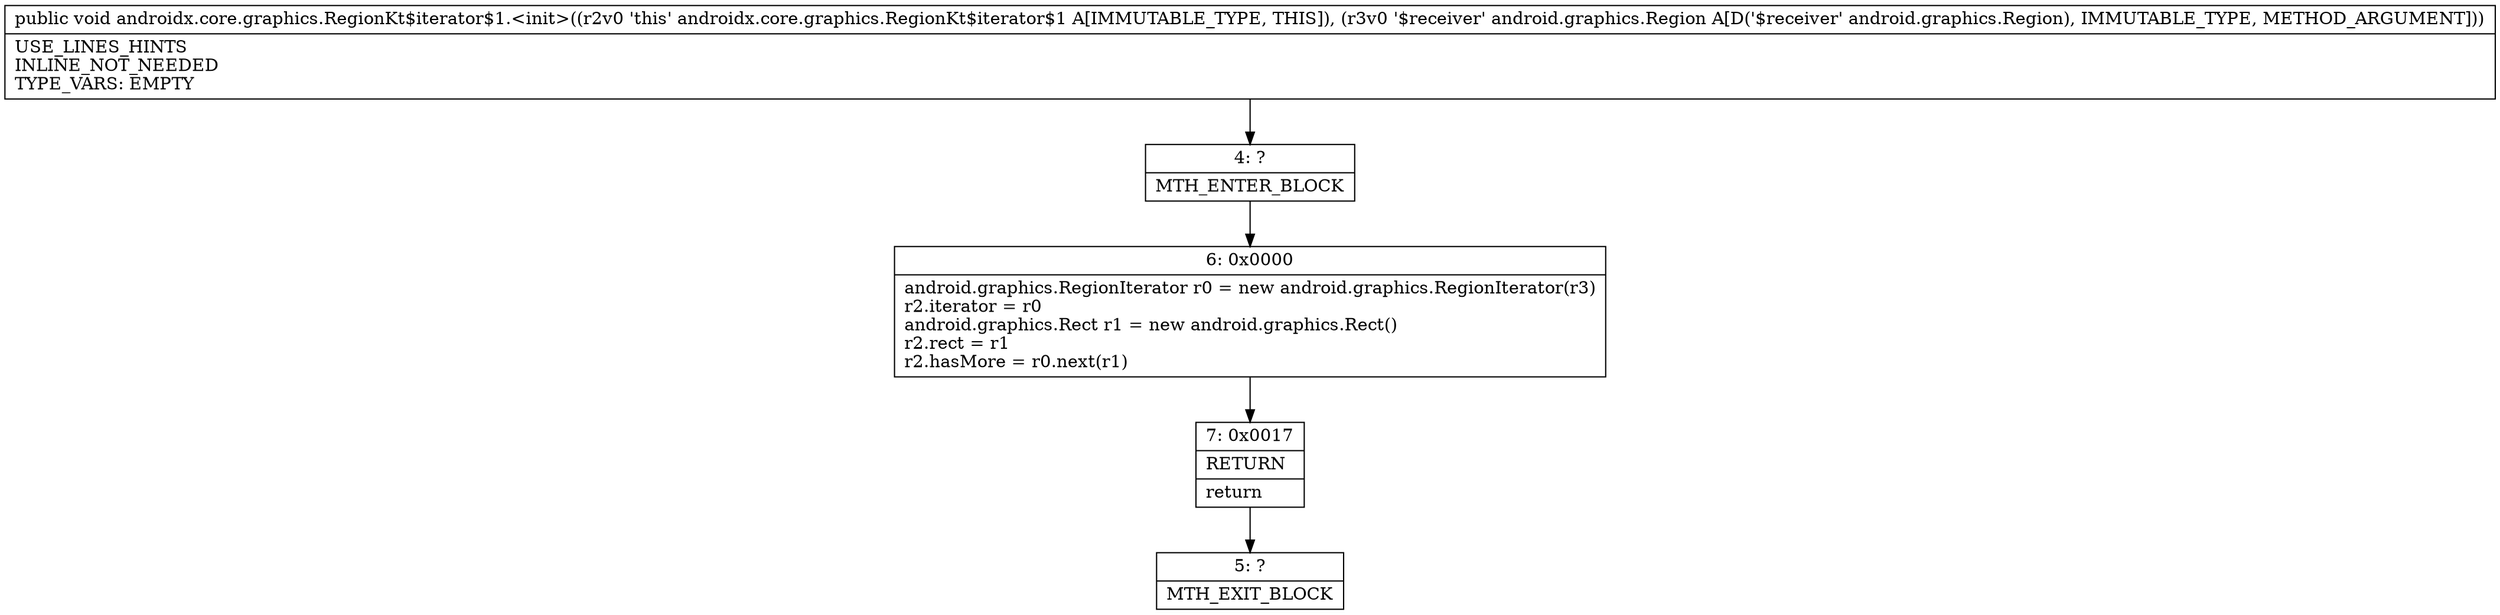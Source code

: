 digraph "CFG forandroidx.core.graphics.RegionKt$iterator$1.\<init\>(Landroid\/graphics\/Region;)V" {
Node_4 [shape=record,label="{4\:\ ?|MTH_ENTER_BLOCK\l}"];
Node_6 [shape=record,label="{6\:\ 0x0000|android.graphics.RegionIterator r0 = new android.graphics.RegionIterator(r3)\lr2.iterator = r0\landroid.graphics.Rect r1 = new android.graphics.Rect()\lr2.rect = r1\lr2.hasMore = r0.next(r1)\l}"];
Node_7 [shape=record,label="{7\:\ 0x0017|RETURN\l|return\l}"];
Node_5 [shape=record,label="{5\:\ ?|MTH_EXIT_BLOCK\l}"];
MethodNode[shape=record,label="{public void androidx.core.graphics.RegionKt$iterator$1.\<init\>((r2v0 'this' androidx.core.graphics.RegionKt$iterator$1 A[IMMUTABLE_TYPE, THIS]), (r3v0 '$receiver' android.graphics.Region A[D('$receiver' android.graphics.Region), IMMUTABLE_TYPE, METHOD_ARGUMENT]))  | USE_LINES_HINTS\lINLINE_NOT_NEEDED\lTYPE_VARS: EMPTY\l}"];
MethodNode -> Node_4;Node_4 -> Node_6;
Node_6 -> Node_7;
Node_7 -> Node_5;
}

